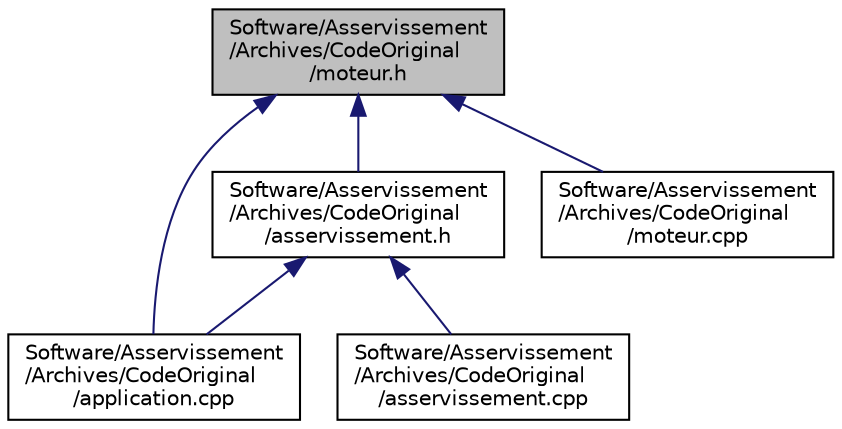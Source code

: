 digraph "Software/Asservissement/Archives/CodeOriginal/moteur.h"
{
  edge [fontname="Helvetica",fontsize="10",labelfontname="Helvetica",labelfontsize="10"];
  node [fontname="Helvetica",fontsize="10",shape=record];
  Node1 [label="Software/Asservissement\l/Archives/CodeOriginal\l/moteur.h",height=0.2,width=0.4,color="black", fillcolor="grey75", style="filled" fontcolor="black"];
  Node1 -> Node2 [dir="back",color="midnightblue",fontsize="10",style="solid",fontname="Helvetica"];
  Node2 [label="Software/Asservissement\l/Archives/CodeOriginal\l/application.cpp",height=0.2,width=0.4,color="black", fillcolor="white", style="filled",URL="$application_8cpp.html",tooltip="Tinker application. "];
  Node1 -> Node3 [dir="back",color="midnightblue",fontsize="10",style="solid",fontname="Helvetica"];
  Node3 [label="Software/Asservissement\l/Archives/CodeOriginal\l/asservissement.h",height=0.2,width=0.4,color="black", fillcolor="white", style="filled",URL="$_code_original_2asservissement_8h.html"];
  Node3 -> Node2 [dir="back",color="midnightblue",fontsize="10",style="solid",fontname="Helvetica"];
  Node3 -> Node4 [dir="back",color="midnightblue",fontsize="10",style="solid",fontname="Helvetica"];
  Node4 [label="Software/Asservissement\l/Archives/CodeOriginal\l/asservissement.cpp",height=0.2,width=0.4,color="black", fillcolor="white", style="filled",URL="$_code_original_2asservissement_8cpp.html"];
  Node1 -> Node5 [dir="back",color="midnightblue",fontsize="10",style="solid",fontname="Helvetica"];
  Node5 [label="Software/Asservissement\l/Archives/CodeOriginal\l/moteur.cpp",height=0.2,width=0.4,color="black", fillcolor="white", style="filled",URL="$_code_original_2moteur_8cpp.html"];
}
